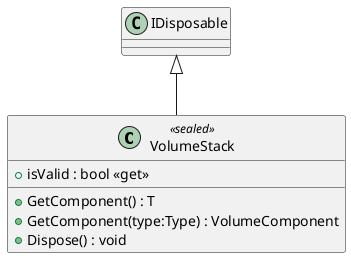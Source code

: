 @startuml
class VolumeStack <<sealed>> {
    + GetComponent() : T
    + GetComponent(type:Type) : VolumeComponent
    + Dispose() : void
    + isValid : bool <<get>>
}
IDisposable <|-- VolumeStack
@enduml
